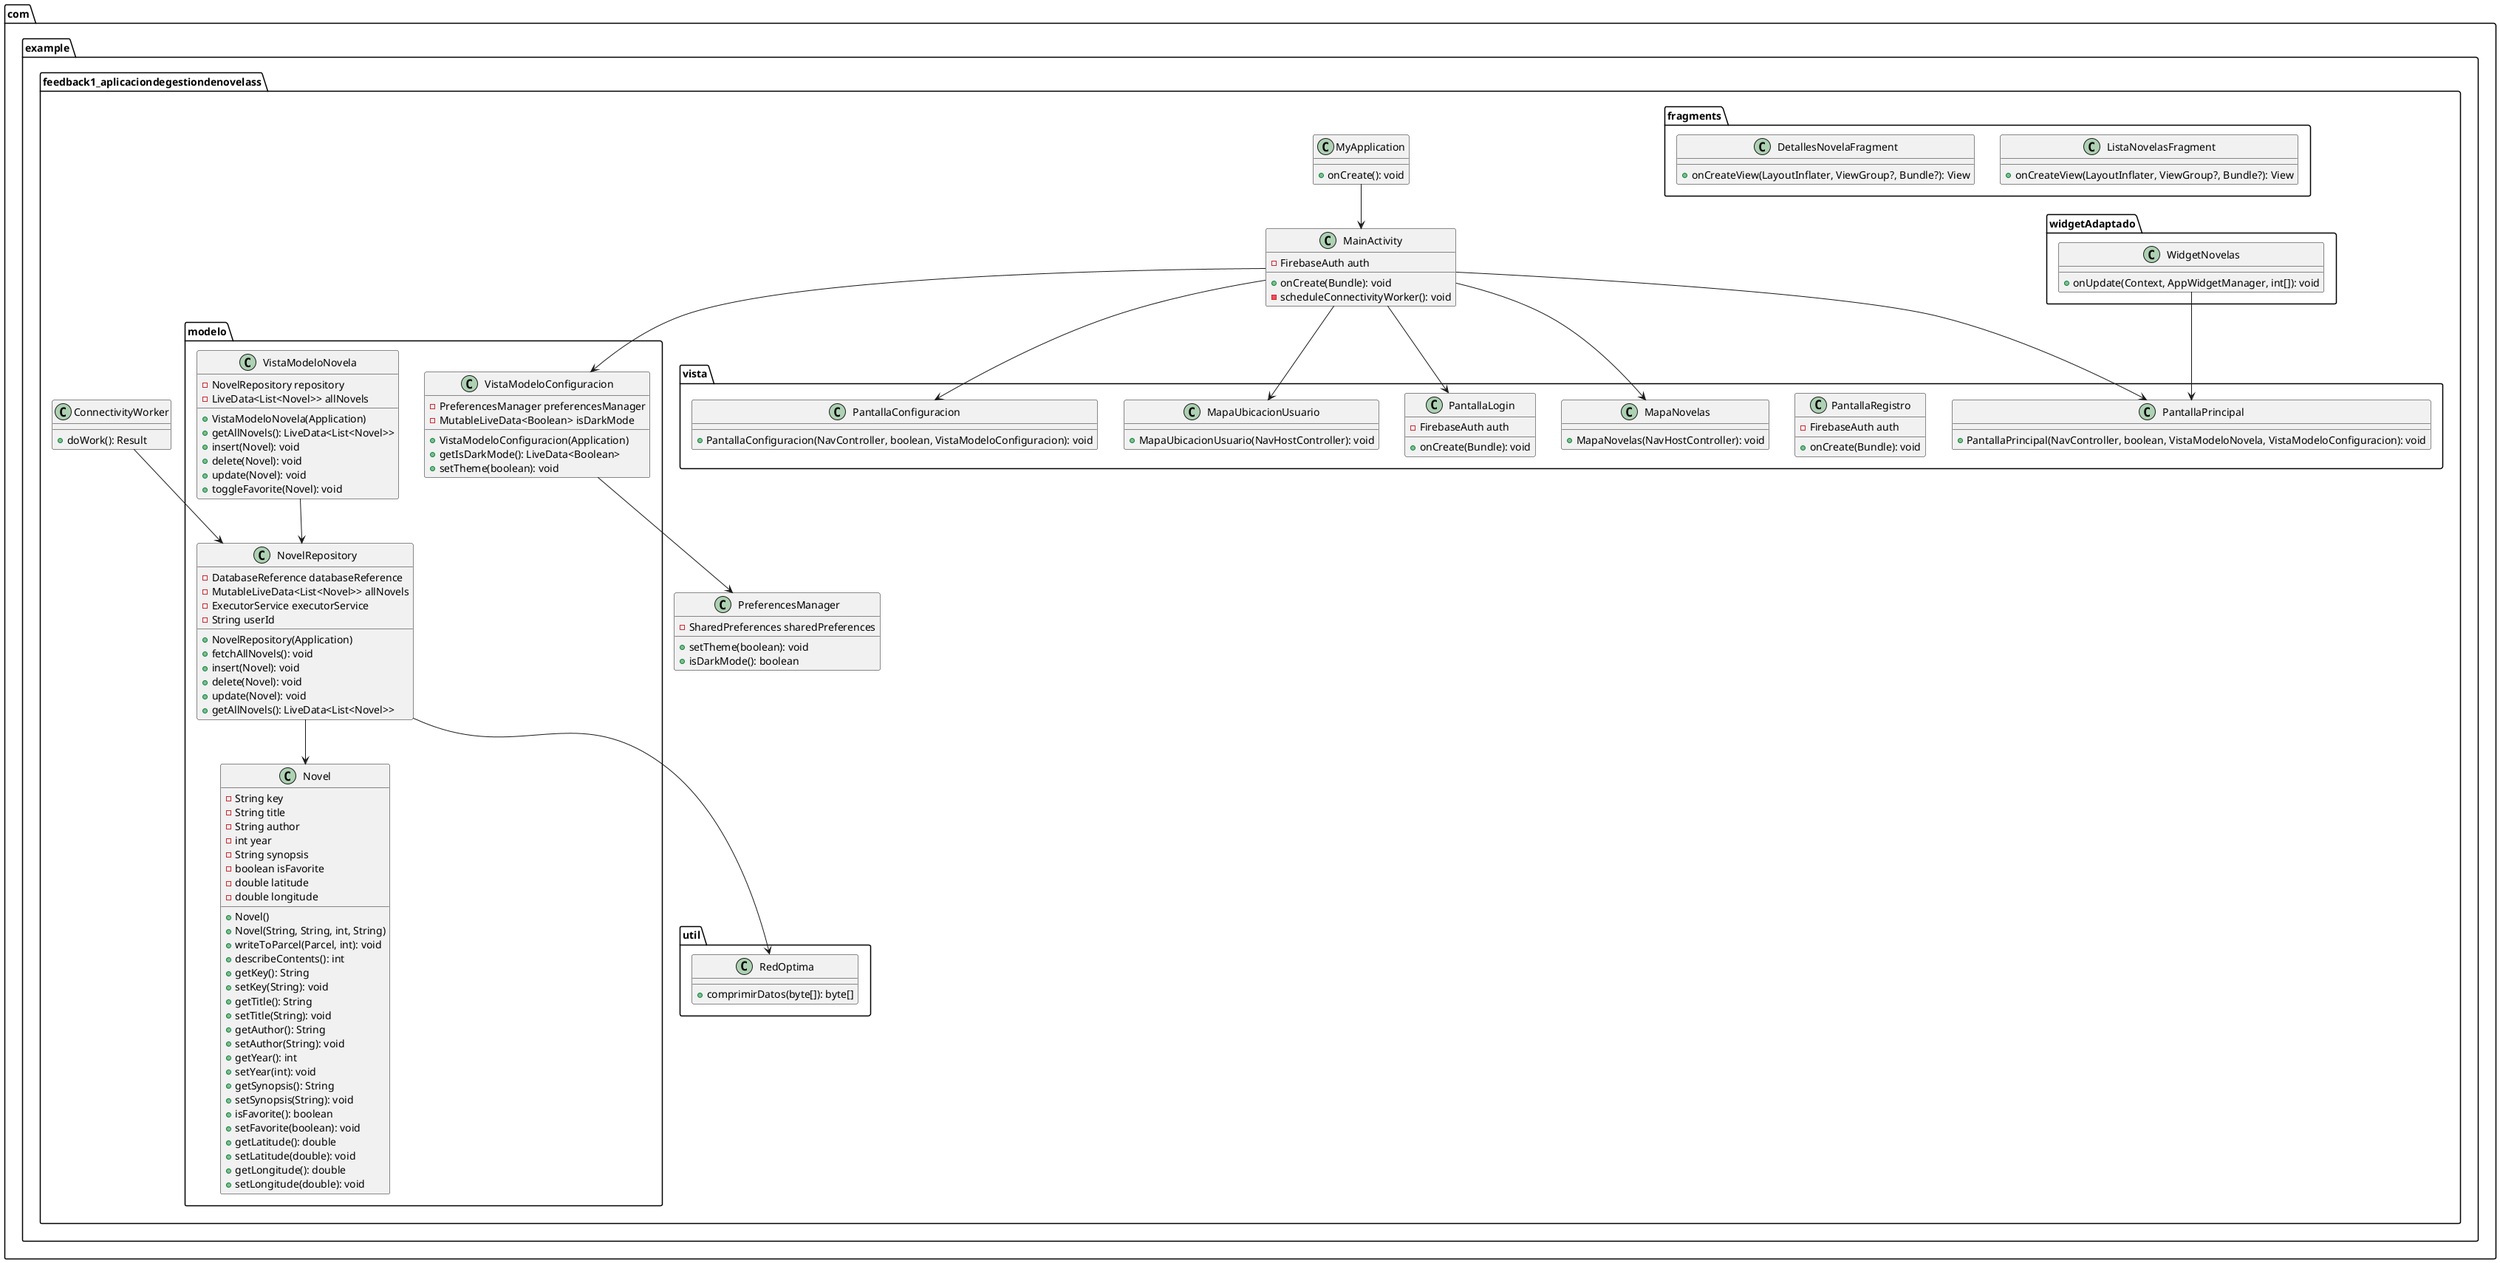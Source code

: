 @startuml
package com.example.feedback1_aplicaciondegestiondenovelass {
    class MainActivity {
        - FirebaseAuth auth
        + onCreate(Bundle): void
        - scheduleConnectivityWorker(): void
    }

    class MyApplication {
        + onCreate(): void
    }

    class PreferencesManager {
        - SharedPreferences sharedPreferences
        + setTheme(boolean): void
        + isDarkMode(): boolean
    }

    class ConnectivityWorker {
        + doWork(): Result
    }
}

package com.example.feedback1_aplicaciondegestiondenovelass.fragments{

    class ListaNovelasFragment {
        + onCreateView(LayoutInflater, ViewGroup?, Bundle?): View
    }

    class DetallesNovelaFragment {
        + onCreateView(LayoutInflater, ViewGroup?, Bundle?): View
    }
}

package com.example.feedback1_aplicaciondegestiondenovelass.modelo {
    class Novel {
        - String key
        - String title
        - String author
        - int year
        - String synopsis
        - boolean isFavorite
        - double latitude
        - double longitude
        + Novel()
        + Novel(String, String, int, String)
        + writeToParcel(Parcel, int): void
        + describeContents(): int
        + getKey(): String
        + setKey(String): void
        + getTitle(): String
        + setTitle(String): void
        + getAuthor(): String
        + setAuthor(String): void
        + getYear(): int
        + setYear(int): void
        + getSynopsis(): String
        + setSynopsis(String): void
        + isFavorite(): boolean
        + setFavorite(boolean): void
        + getLatitude(): double
        + setLatitude(double): void
        + getLongitude(): double
        + setLongitude(double): void
    }

    class NovelRepository {
        - DatabaseReference databaseReference
        - MutableLiveData<List<Novel>> allNovels
        - ExecutorService executorService
        - String userId
        + NovelRepository(Application)
        + fetchAllNovels(): void
        + insert(Novel): void
        + delete(Novel): void
        + update(Novel): void
        + getAllNovels(): LiveData<List<Novel>>
    }

    class VistaModeloConfiguracion {
        - PreferencesManager preferencesManager
        - MutableLiveData<Boolean> isDarkMode
        + VistaModeloConfiguracion(Application)
        + getIsDarkMode(): LiveData<Boolean>
        + setTheme(boolean): void
    }

    class VistaModeloNovela {
        - NovelRepository repository
        - LiveData<List<Novel>> allNovels
        + VistaModeloNovela(Application)
        + getAllNovels(): LiveData<List<Novel>>
        + insert(Novel): void
        + delete(Novel): void
        + update(Novel): void
        + toggleFavorite(Novel): void
    }
}

package com.example.feedback1_aplicaciondegestiondenovelass.vista {
    class PantallaLogin {
        - FirebaseAuth auth
        + onCreate(Bundle): void
    }

    class PantallaRegistro {
        - FirebaseAuth auth
        + onCreate(Bundle): void
    }

    class PantallaPrincipal {
        + PantallaPrincipal(NavController, boolean, VistaModeloNovela, VistaModeloConfiguracion): void
    }

    class PantallaConfiguracion {
        + PantallaConfiguracion(NavController, boolean, VistaModeloConfiguracion): void
    }

    class MapaNovelas {
        + MapaNovelas(NavHostController): void
    }

    class MapaUbicacionUsuario {
        + MapaUbicacionUsuario(NavHostController): void
    }
}

package com.example.feedback1_aplicaciondegestiondenovelass.widgetAdaptado {

    class WidgetNovelas {
        + onUpdate(Context, AppWidgetManager, int[]): void
    }
}

package com.example.feedback1_aplicaciondegestiondenovelass.util {
    class RedOptima {
        + comprimirDatos(byte[]): byte[]
    }

MyApplication --> MainActivity
MainActivity --> PantallaLogin
MainActivity --> PantallaPrincipal
MainActivity --> PantallaConfiguracion
MainActivity --> MapaNovelas
MainActivity --> MapaUbicacionUsuario
MainActivity --> VistaModeloConfiguracion
VistaModeloConfiguracion --> PreferencesManager
VistaModeloNovela --> NovelRepository
NovelRepository --> Novel
NovelRepository --> RedOptima
ConnectivityWorker --> NovelRepository
WidgetNovelas --> PantallaPrincipal
@enduml